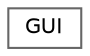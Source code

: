 digraph "Graphical Class Hierarchy"
{
 // LATEX_PDF_SIZE
  bgcolor="transparent";
  edge [fontname=Helvetica,fontsize=10,labelfontname=Helvetica,labelfontsize=10];
  node [fontname=Helvetica,fontsize=10,shape=box,height=0.2,width=0.4];
  rankdir="LR";
  Node0 [id="Node000000",label="GUI",height=0.2,width=0.4,color="grey40", fillcolor="white", style="filled",URL="$class_g_u_i.html",tooltip="Manages the game's graphical user interface."];
}
